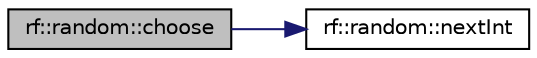 digraph "rf::random::choose"
{
  edge [fontname="Helvetica",fontsize="10",labelfontname="Helvetica",labelfontsize="10"];
  node [fontname="Helvetica",fontsize="10",shape=record];
  rankdir="LR";
  Node0 [label="rf::random::choose",height=0.2,width=0.4,color="black", fillcolor="grey75", style="filled", fontcolor="black"];
  Node0 -> Node1 [color="midnightblue",fontsize="10",style="solid",fontname="Helvetica"];
  Node1 [label="rf::random::nextInt",height=0.2,width=0.4,color="black", fillcolor="white", style="filled",URL="$namespacerf_1_1random.html#ad1de9c21d8f67b0504b13e2f04a4117a",tooltip="Returns a random int between min (inclusive) and max (exclusive) "];
}

